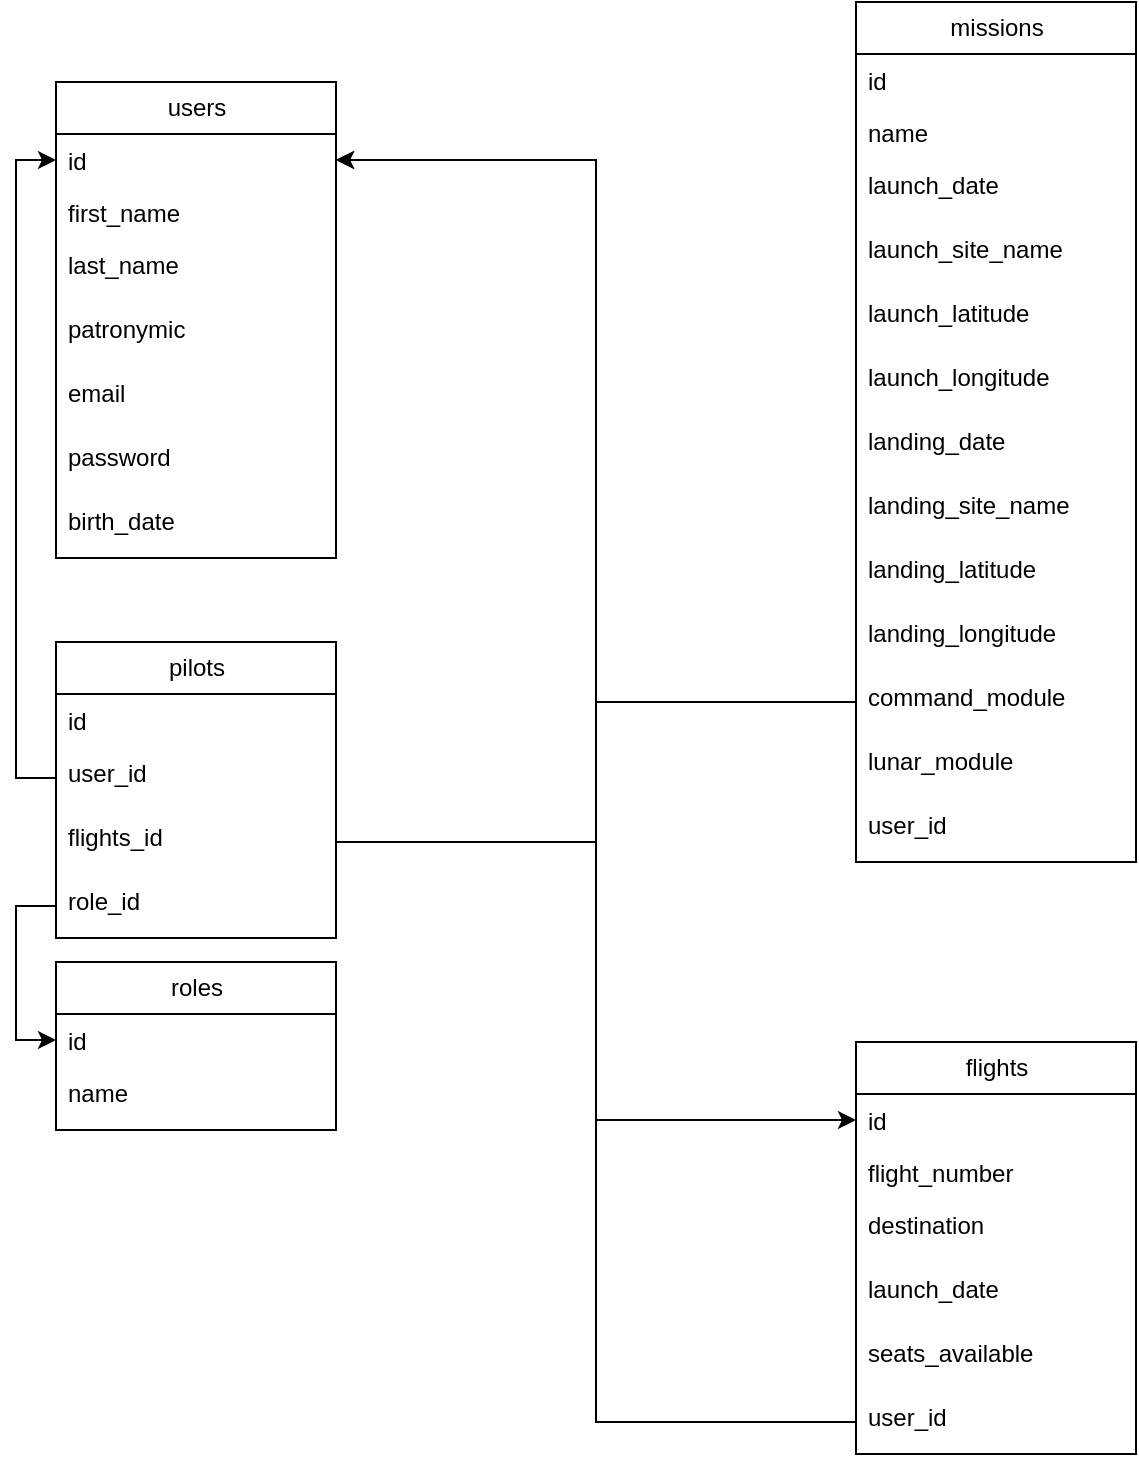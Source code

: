 <mxfile version="28.2.7">
  <diagram name="Страница — 1" id="xnQ-_EYqxg7QpCU0EAS7">
    <mxGraphModel dx="1634" dy="893" grid="1" gridSize="10" guides="1" tooltips="1" connect="1" arrows="1" fold="1" page="1" pageScale="1" pageWidth="827" pageHeight="1169" math="0" shadow="0">
      <root>
        <mxCell id="0" />
        <mxCell id="1" parent="0" />
        <mxCell id="L2pqR1oJGI4Z8vPTvaQQ-7" value="users" style="swimlane;fontStyle=0;childLayout=stackLayout;horizontal=1;startSize=26;fillColor=none;horizontalStack=0;resizeParent=1;resizeParentMax=0;resizeLast=0;collapsible=1;marginBottom=0;html=1;" vertex="1" parent="1">
          <mxGeometry x="80" y="80" width="140" height="238" as="geometry" />
        </mxCell>
        <mxCell id="L2pqR1oJGI4Z8vPTvaQQ-8" value="id" style="text;strokeColor=none;fillColor=none;align=left;verticalAlign=top;spacingLeft=4;spacingRight=4;overflow=hidden;rotatable=0;points=[[0,0.5],[1,0.5]];portConstraint=eastwest;whiteSpace=wrap;html=1;" vertex="1" parent="L2pqR1oJGI4Z8vPTvaQQ-7">
          <mxGeometry y="26" width="140" height="26" as="geometry" />
        </mxCell>
        <mxCell id="L2pqR1oJGI4Z8vPTvaQQ-9" value="first_name" style="text;strokeColor=none;fillColor=none;align=left;verticalAlign=top;spacingLeft=4;spacingRight=4;overflow=hidden;rotatable=0;points=[[0,0.5],[1,0.5]];portConstraint=eastwest;whiteSpace=wrap;html=1;" vertex="1" parent="L2pqR1oJGI4Z8vPTvaQQ-7">
          <mxGeometry y="52" width="140" height="26" as="geometry" />
        </mxCell>
        <mxCell id="L2pqR1oJGI4Z8vPTvaQQ-10" value="last_name" style="text;strokeColor=none;fillColor=none;align=left;verticalAlign=top;spacingLeft=4;spacingRight=4;overflow=hidden;rotatable=0;points=[[0,0.5],[1,0.5]];portConstraint=eastwest;whiteSpace=wrap;html=1;" vertex="1" parent="L2pqR1oJGI4Z8vPTvaQQ-7">
          <mxGeometry y="78" width="140" height="32" as="geometry" />
        </mxCell>
        <mxCell id="L2pqR1oJGI4Z8vPTvaQQ-12" value="patronymic" style="text;strokeColor=none;fillColor=none;align=left;verticalAlign=top;spacingLeft=4;spacingRight=4;overflow=hidden;rotatable=0;points=[[0,0.5],[1,0.5]];portConstraint=eastwest;whiteSpace=wrap;html=1;" vertex="1" parent="L2pqR1oJGI4Z8vPTvaQQ-7">
          <mxGeometry y="110" width="140" height="32" as="geometry" />
        </mxCell>
        <mxCell id="L2pqR1oJGI4Z8vPTvaQQ-13" value="email" style="text;strokeColor=none;fillColor=none;align=left;verticalAlign=top;spacingLeft=4;spacingRight=4;overflow=hidden;rotatable=0;points=[[0,0.5],[1,0.5]];portConstraint=eastwest;whiteSpace=wrap;html=1;" vertex="1" parent="L2pqR1oJGI4Z8vPTvaQQ-7">
          <mxGeometry y="142" width="140" height="32" as="geometry" />
        </mxCell>
        <mxCell id="L2pqR1oJGI4Z8vPTvaQQ-15" value="password" style="text;strokeColor=none;fillColor=none;align=left;verticalAlign=top;spacingLeft=4;spacingRight=4;overflow=hidden;rotatable=0;points=[[0,0.5],[1,0.5]];portConstraint=eastwest;whiteSpace=wrap;html=1;" vertex="1" parent="L2pqR1oJGI4Z8vPTvaQQ-7">
          <mxGeometry y="174" width="140" height="32" as="geometry" />
        </mxCell>
        <mxCell id="L2pqR1oJGI4Z8vPTvaQQ-14" value="birth_date" style="text;strokeColor=none;fillColor=none;align=left;verticalAlign=top;spacingLeft=4;spacingRight=4;overflow=hidden;rotatable=0;points=[[0,0.5],[1,0.5]];portConstraint=eastwest;whiteSpace=wrap;html=1;" vertex="1" parent="L2pqR1oJGI4Z8vPTvaQQ-7">
          <mxGeometry y="206" width="140" height="32" as="geometry" />
        </mxCell>
        <mxCell id="L2pqR1oJGI4Z8vPTvaQQ-19" value="roles" style="swimlane;fontStyle=0;childLayout=stackLayout;horizontal=1;startSize=26;fillColor=none;horizontalStack=0;resizeParent=1;resizeParentMax=0;resizeLast=0;collapsible=1;marginBottom=0;html=1;" vertex="1" parent="1">
          <mxGeometry x="80" y="520" width="140" height="84" as="geometry" />
        </mxCell>
        <mxCell id="L2pqR1oJGI4Z8vPTvaQQ-20" value="id" style="text;strokeColor=none;fillColor=none;align=left;verticalAlign=top;spacingLeft=4;spacingRight=4;overflow=hidden;rotatable=0;points=[[0,0.5],[1,0.5]];portConstraint=eastwest;whiteSpace=wrap;html=1;" vertex="1" parent="L2pqR1oJGI4Z8vPTvaQQ-19">
          <mxGeometry y="26" width="140" height="26" as="geometry" />
        </mxCell>
        <mxCell id="L2pqR1oJGI4Z8vPTvaQQ-24" value="name" style="text;strokeColor=none;fillColor=none;align=left;verticalAlign=top;spacingLeft=4;spacingRight=4;overflow=hidden;rotatable=0;points=[[0,0.5],[1,0.5]];portConstraint=eastwest;whiteSpace=wrap;html=1;" vertex="1" parent="L2pqR1oJGI4Z8vPTvaQQ-19">
          <mxGeometry y="52" width="140" height="32" as="geometry" />
        </mxCell>
        <mxCell id="L2pqR1oJGI4Z8vPTvaQQ-30" value="pilots" style="swimlane;fontStyle=0;childLayout=stackLayout;horizontal=1;startSize=26;fillColor=none;horizontalStack=0;resizeParent=1;resizeParentMax=0;resizeLast=0;collapsible=1;marginBottom=0;html=1;" vertex="1" parent="1">
          <mxGeometry x="80" y="360" width="140" height="148" as="geometry" />
        </mxCell>
        <mxCell id="L2pqR1oJGI4Z8vPTvaQQ-31" value="id" style="text;strokeColor=none;fillColor=none;align=left;verticalAlign=top;spacingLeft=4;spacingRight=4;overflow=hidden;rotatable=0;points=[[0,0.5],[1,0.5]];portConstraint=eastwest;whiteSpace=wrap;html=1;" vertex="1" parent="L2pqR1oJGI4Z8vPTvaQQ-30">
          <mxGeometry y="26" width="140" height="26" as="geometry" />
        </mxCell>
        <mxCell id="L2pqR1oJGI4Z8vPTvaQQ-33" value="user_id" style="text;strokeColor=none;fillColor=none;align=left;verticalAlign=top;spacingLeft=4;spacingRight=4;overflow=hidden;rotatable=0;points=[[0,0.5],[1,0.5]];portConstraint=eastwest;whiteSpace=wrap;html=1;" vertex="1" parent="L2pqR1oJGI4Z8vPTvaQQ-30">
          <mxGeometry y="52" width="140" height="32" as="geometry" />
        </mxCell>
        <mxCell id="L2pqR1oJGI4Z8vPTvaQQ-34" value="flights_id" style="text;strokeColor=none;fillColor=none;align=left;verticalAlign=top;spacingLeft=4;spacingRight=4;overflow=hidden;rotatable=0;points=[[0,0.5],[1,0.5]];portConstraint=eastwest;whiteSpace=wrap;html=1;" vertex="1" parent="L2pqR1oJGI4Z8vPTvaQQ-30">
          <mxGeometry y="84" width="140" height="32" as="geometry" />
        </mxCell>
        <mxCell id="L2pqR1oJGI4Z8vPTvaQQ-66" value="role_id" style="text;strokeColor=none;fillColor=none;align=left;verticalAlign=top;spacingLeft=4;spacingRight=4;overflow=hidden;rotatable=0;points=[[0,0.5],[1,0.5]];portConstraint=eastwest;whiteSpace=wrap;html=1;" vertex="1" parent="L2pqR1oJGI4Z8vPTvaQQ-30">
          <mxGeometry y="116" width="140" height="32" as="geometry" />
        </mxCell>
        <mxCell id="L2pqR1oJGI4Z8vPTvaQQ-39" style="edgeStyle=orthogonalEdgeStyle;rounded=0;orthogonalLoop=1;jettySize=auto;html=1;entryX=0;entryY=0.5;entryDx=0;entryDy=0;" edge="1" parent="1" source="L2pqR1oJGI4Z8vPTvaQQ-33" target="L2pqR1oJGI4Z8vPTvaQQ-8">
          <mxGeometry relative="1" as="geometry" />
        </mxCell>
        <mxCell id="L2pqR1oJGI4Z8vPTvaQQ-42" value="missions" style="swimlane;fontStyle=0;childLayout=stackLayout;horizontal=1;startSize=26;fillColor=none;horizontalStack=0;resizeParent=1;resizeParentMax=0;resizeLast=0;collapsible=1;marginBottom=0;html=1;" vertex="1" parent="1">
          <mxGeometry x="480" y="40" width="140" height="430" as="geometry" />
        </mxCell>
        <mxCell id="L2pqR1oJGI4Z8vPTvaQQ-43" value="id" style="text;strokeColor=none;fillColor=none;align=left;verticalAlign=top;spacingLeft=4;spacingRight=4;overflow=hidden;rotatable=0;points=[[0,0.5],[1,0.5]];portConstraint=eastwest;whiteSpace=wrap;html=1;" vertex="1" parent="L2pqR1oJGI4Z8vPTvaQQ-42">
          <mxGeometry y="26" width="140" height="26" as="geometry" />
        </mxCell>
        <mxCell id="L2pqR1oJGI4Z8vPTvaQQ-44" value="name" style="text;strokeColor=none;fillColor=none;align=left;verticalAlign=top;spacingLeft=4;spacingRight=4;overflow=hidden;rotatable=0;points=[[0,0.5],[1,0.5]];portConstraint=eastwest;whiteSpace=wrap;html=1;" vertex="1" parent="L2pqR1oJGI4Z8vPTvaQQ-42">
          <mxGeometry y="52" width="140" height="26" as="geometry" />
        </mxCell>
        <mxCell id="L2pqR1oJGI4Z8vPTvaQQ-45" value="launch_date" style="text;strokeColor=none;fillColor=none;align=left;verticalAlign=top;spacingLeft=4;spacingRight=4;overflow=hidden;rotatable=0;points=[[0,0.5],[1,0.5]];portConstraint=eastwest;whiteSpace=wrap;html=1;" vertex="1" parent="L2pqR1oJGI4Z8vPTvaQQ-42">
          <mxGeometry y="78" width="140" height="32" as="geometry" />
        </mxCell>
        <mxCell id="L2pqR1oJGI4Z8vPTvaQQ-46" value="launch_site_name" style="text;strokeColor=none;fillColor=none;align=left;verticalAlign=top;spacingLeft=4;spacingRight=4;overflow=hidden;rotatable=0;points=[[0,0.5],[1,0.5]];portConstraint=eastwest;whiteSpace=wrap;html=1;" vertex="1" parent="L2pqR1oJGI4Z8vPTvaQQ-42">
          <mxGeometry y="110" width="140" height="32" as="geometry" />
        </mxCell>
        <mxCell id="L2pqR1oJGI4Z8vPTvaQQ-47" value="launch_latitude" style="text;strokeColor=none;fillColor=none;align=left;verticalAlign=top;spacingLeft=4;spacingRight=4;overflow=hidden;rotatable=0;points=[[0,0.5],[1,0.5]];portConstraint=eastwest;whiteSpace=wrap;html=1;" vertex="1" parent="L2pqR1oJGI4Z8vPTvaQQ-42">
          <mxGeometry y="142" width="140" height="32" as="geometry" />
        </mxCell>
        <mxCell id="L2pqR1oJGI4Z8vPTvaQQ-48" value="launch_longitude" style="text;strokeColor=none;fillColor=none;align=left;verticalAlign=top;spacingLeft=4;spacingRight=4;overflow=hidden;rotatable=0;points=[[0,0.5],[1,0.5]];portConstraint=eastwest;whiteSpace=wrap;html=1;" vertex="1" parent="L2pqR1oJGI4Z8vPTvaQQ-42">
          <mxGeometry y="174" width="140" height="32" as="geometry" />
        </mxCell>
        <mxCell id="L2pqR1oJGI4Z8vPTvaQQ-50" value="landing_date" style="text;strokeColor=none;fillColor=none;align=left;verticalAlign=top;spacingLeft=4;spacingRight=4;overflow=hidden;rotatable=0;points=[[0,0.5],[1,0.5]];portConstraint=eastwest;whiteSpace=wrap;html=1;" vertex="1" parent="L2pqR1oJGI4Z8vPTvaQQ-42">
          <mxGeometry y="206" width="140" height="32" as="geometry" />
        </mxCell>
        <mxCell id="L2pqR1oJGI4Z8vPTvaQQ-49" value="landing_site_name" style="text;strokeColor=none;fillColor=none;align=left;verticalAlign=top;spacingLeft=4;spacingRight=4;overflow=hidden;rotatable=0;points=[[0,0.5],[1,0.5]];portConstraint=eastwest;whiteSpace=wrap;html=1;" vertex="1" parent="L2pqR1oJGI4Z8vPTvaQQ-42">
          <mxGeometry y="238" width="140" height="32" as="geometry" />
        </mxCell>
        <mxCell id="L2pqR1oJGI4Z8vPTvaQQ-51" value="landing_latitude" style="text;strokeColor=none;fillColor=none;align=left;verticalAlign=top;spacingLeft=4;spacingRight=4;overflow=hidden;rotatable=0;points=[[0,0.5],[1,0.5]];portConstraint=eastwest;whiteSpace=wrap;html=1;" vertex="1" parent="L2pqR1oJGI4Z8vPTvaQQ-42">
          <mxGeometry y="270" width="140" height="32" as="geometry" />
        </mxCell>
        <mxCell id="L2pqR1oJGI4Z8vPTvaQQ-52" value="landing_longitude" style="text;strokeColor=none;fillColor=none;align=left;verticalAlign=top;spacingLeft=4;spacingRight=4;overflow=hidden;rotatable=0;points=[[0,0.5],[1,0.5]];portConstraint=eastwest;whiteSpace=wrap;html=1;" vertex="1" parent="L2pqR1oJGI4Z8vPTvaQQ-42">
          <mxGeometry y="302" width="140" height="32" as="geometry" />
        </mxCell>
        <mxCell id="L2pqR1oJGI4Z8vPTvaQQ-53" value="command_module" style="text;strokeColor=none;fillColor=none;align=left;verticalAlign=top;spacingLeft=4;spacingRight=4;overflow=hidden;rotatable=0;points=[[0,0.5],[1,0.5]];portConstraint=eastwest;whiteSpace=wrap;html=1;" vertex="1" parent="L2pqR1oJGI4Z8vPTvaQQ-42">
          <mxGeometry y="334" width="140" height="32" as="geometry" />
        </mxCell>
        <mxCell id="L2pqR1oJGI4Z8vPTvaQQ-64" value="lunar_module" style="text;strokeColor=none;fillColor=none;align=left;verticalAlign=top;spacingLeft=4;spacingRight=4;overflow=hidden;rotatable=0;points=[[0,0.5],[1,0.5]];portConstraint=eastwest;whiteSpace=wrap;html=1;" vertex="1" parent="L2pqR1oJGI4Z8vPTvaQQ-42">
          <mxGeometry y="366" width="140" height="32" as="geometry" />
        </mxCell>
        <mxCell id="L2pqR1oJGI4Z8vPTvaQQ-65" value="user_id" style="text;strokeColor=none;fillColor=none;align=left;verticalAlign=top;spacingLeft=4;spacingRight=4;overflow=hidden;rotatable=0;points=[[0,0.5],[1,0.5]];portConstraint=eastwest;whiteSpace=wrap;html=1;" vertex="1" parent="L2pqR1oJGI4Z8vPTvaQQ-42">
          <mxGeometry y="398" width="140" height="32" as="geometry" />
        </mxCell>
        <mxCell id="L2pqR1oJGI4Z8vPTvaQQ-54" style="edgeStyle=orthogonalEdgeStyle;rounded=0;orthogonalLoop=1;jettySize=auto;html=1;entryX=1;entryY=0.5;entryDx=0;entryDy=0;" edge="1" parent="1" source="L2pqR1oJGI4Z8vPTvaQQ-53" target="L2pqR1oJGI4Z8vPTvaQQ-8">
          <mxGeometry relative="1" as="geometry" />
        </mxCell>
        <mxCell id="L2pqR1oJGI4Z8vPTvaQQ-55" value="flights" style="swimlane;fontStyle=0;childLayout=stackLayout;horizontal=1;startSize=26;fillColor=none;horizontalStack=0;resizeParent=1;resizeParentMax=0;resizeLast=0;collapsible=1;marginBottom=0;html=1;" vertex="1" parent="1">
          <mxGeometry x="480" y="560" width="140" height="206" as="geometry" />
        </mxCell>
        <mxCell id="L2pqR1oJGI4Z8vPTvaQQ-56" value="id" style="text;strokeColor=none;fillColor=none;align=left;verticalAlign=top;spacingLeft=4;spacingRight=4;overflow=hidden;rotatable=0;points=[[0,0.5],[1,0.5]];portConstraint=eastwest;whiteSpace=wrap;html=1;" vertex="1" parent="L2pqR1oJGI4Z8vPTvaQQ-55">
          <mxGeometry y="26" width="140" height="26" as="geometry" />
        </mxCell>
        <mxCell id="L2pqR1oJGI4Z8vPTvaQQ-57" value="flight_number" style="text;strokeColor=none;fillColor=none;align=left;verticalAlign=top;spacingLeft=4;spacingRight=4;overflow=hidden;rotatable=0;points=[[0,0.5],[1,0.5]];portConstraint=eastwest;whiteSpace=wrap;html=1;" vertex="1" parent="L2pqR1oJGI4Z8vPTvaQQ-55">
          <mxGeometry y="52" width="140" height="26" as="geometry" />
        </mxCell>
        <mxCell id="L2pqR1oJGI4Z8vPTvaQQ-58" value="destination" style="text;strokeColor=none;fillColor=none;align=left;verticalAlign=top;spacingLeft=4;spacingRight=4;overflow=hidden;rotatable=0;points=[[0,0.5],[1,0.5]];portConstraint=eastwest;whiteSpace=wrap;html=1;" vertex="1" parent="L2pqR1oJGI4Z8vPTvaQQ-55">
          <mxGeometry y="78" width="140" height="32" as="geometry" />
        </mxCell>
        <mxCell id="L2pqR1oJGI4Z8vPTvaQQ-59" value="launch_date" style="text;strokeColor=none;fillColor=none;align=left;verticalAlign=top;spacingLeft=4;spacingRight=4;overflow=hidden;rotatable=0;points=[[0,0.5],[1,0.5]];portConstraint=eastwest;whiteSpace=wrap;html=1;" vertex="1" parent="L2pqR1oJGI4Z8vPTvaQQ-55">
          <mxGeometry y="110" width="140" height="32" as="geometry" />
        </mxCell>
        <mxCell id="L2pqR1oJGI4Z8vPTvaQQ-60" value="seats_available" style="text;strokeColor=none;fillColor=none;align=left;verticalAlign=top;spacingLeft=4;spacingRight=4;overflow=hidden;rotatable=0;points=[[0,0.5],[1,0.5]];portConstraint=eastwest;whiteSpace=wrap;html=1;" vertex="1" parent="L2pqR1oJGI4Z8vPTvaQQ-55">
          <mxGeometry y="142" width="140" height="32" as="geometry" />
        </mxCell>
        <mxCell id="L2pqR1oJGI4Z8vPTvaQQ-61" value="user_id" style="text;strokeColor=none;fillColor=none;align=left;verticalAlign=top;spacingLeft=4;spacingRight=4;overflow=hidden;rotatable=0;points=[[0,0.5],[1,0.5]];portConstraint=eastwest;whiteSpace=wrap;html=1;" vertex="1" parent="L2pqR1oJGI4Z8vPTvaQQ-55">
          <mxGeometry y="174" width="140" height="32" as="geometry" />
        </mxCell>
        <mxCell id="L2pqR1oJGI4Z8vPTvaQQ-63" style="edgeStyle=orthogonalEdgeStyle;rounded=0;orthogonalLoop=1;jettySize=auto;html=1;entryX=1;entryY=0.5;entryDx=0;entryDy=0;" edge="1" parent="1" source="L2pqR1oJGI4Z8vPTvaQQ-61" target="L2pqR1oJGI4Z8vPTvaQQ-8">
          <mxGeometry relative="1" as="geometry" />
        </mxCell>
        <mxCell id="L2pqR1oJGI4Z8vPTvaQQ-68" style="edgeStyle=orthogonalEdgeStyle;rounded=0;orthogonalLoop=1;jettySize=auto;html=1;entryX=0;entryY=0.5;entryDx=0;entryDy=0;" edge="1" parent="1" source="L2pqR1oJGI4Z8vPTvaQQ-34" target="L2pqR1oJGI4Z8vPTvaQQ-56">
          <mxGeometry relative="1" as="geometry" />
        </mxCell>
        <mxCell id="L2pqR1oJGI4Z8vPTvaQQ-69" style="edgeStyle=orthogonalEdgeStyle;rounded=0;orthogonalLoop=1;jettySize=auto;html=1;exitX=0;exitY=0.5;exitDx=0;exitDy=0;entryX=0;entryY=0.5;entryDx=0;entryDy=0;" edge="1" parent="1" source="L2pqR1oJGI4Z8vPTvaQQ-66" target="L2pqR1oJGI4Z8vPTvaQQ-20">
          <mxGeometry relative="1" as="geometry" />
        </mxCell>
      </root>
    </mxGraphModel>
  </diagram>
</mxfile>
